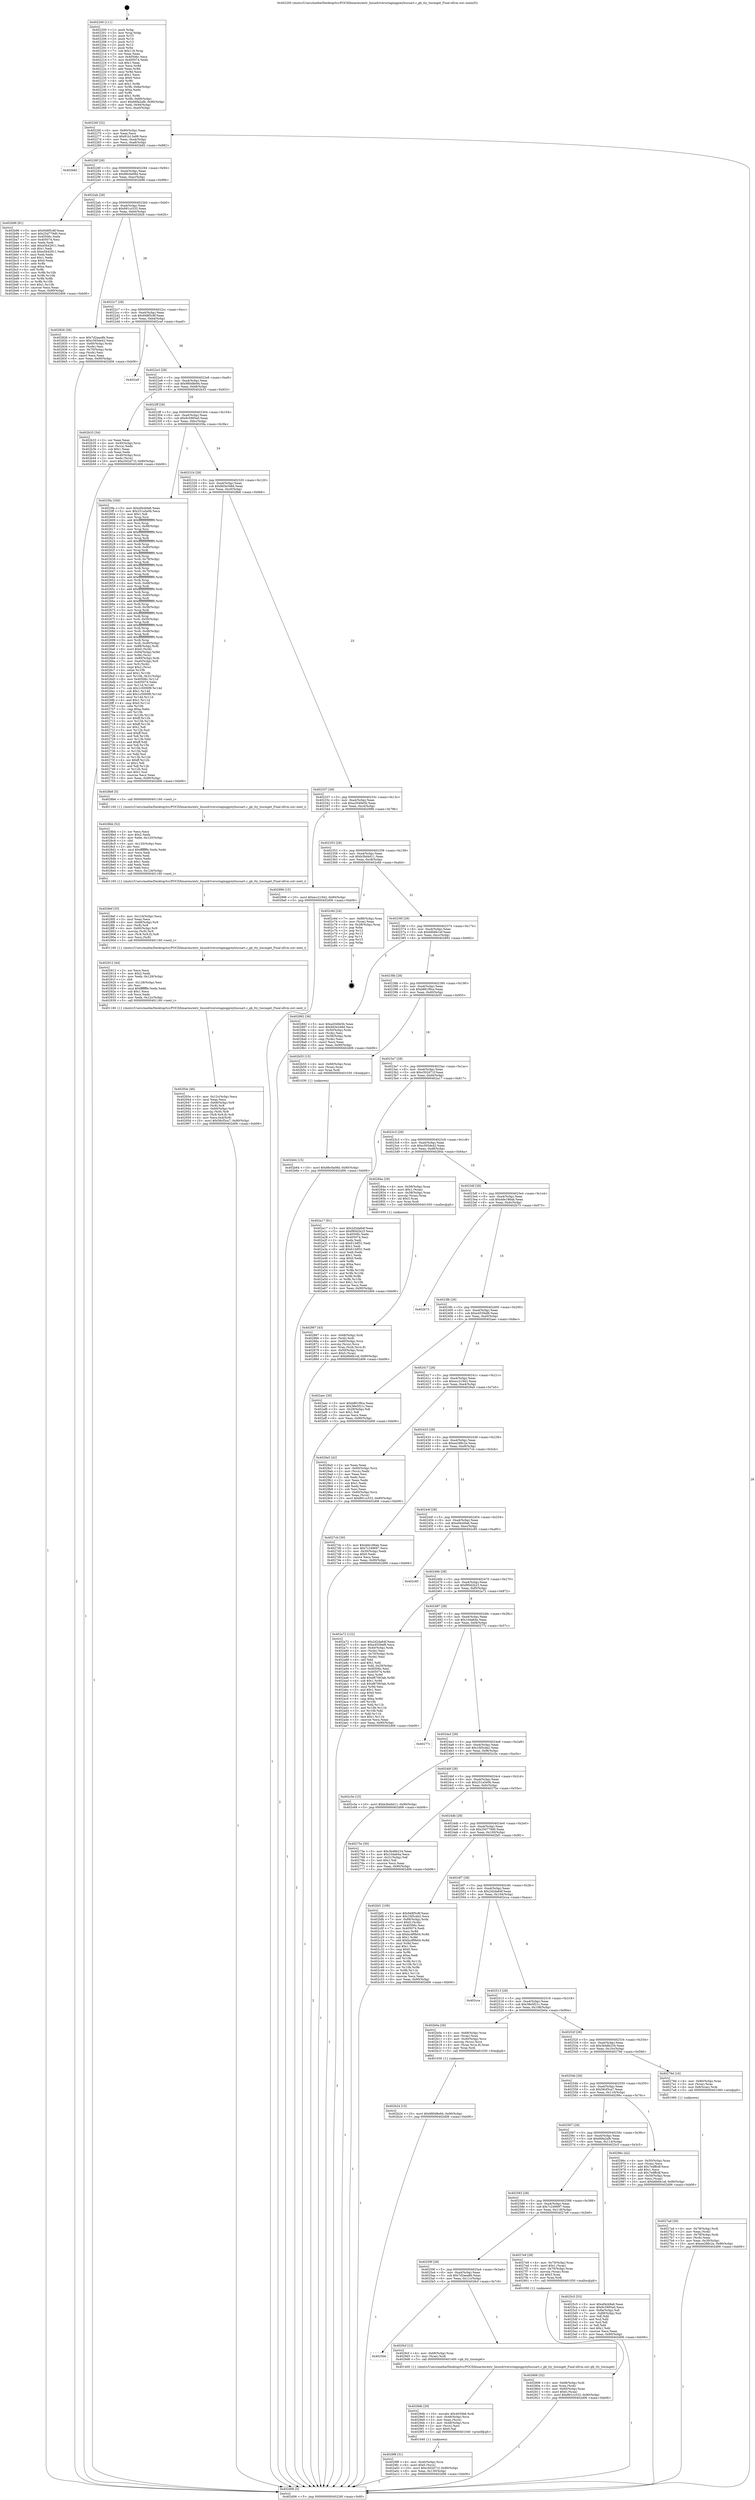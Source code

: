 digraph "0x402200" {
  label = "0x402200 (/mnt/c/Users/mathe/Desktop/tcc/POCII/binaries/extr_linuxdriversstaginggreybusuart.c_gb_tty_tiocmget_Final-ollvm.out::main(0))"
  labelloc = "t"
  node[shape=record]

  Entry [label="",width=0.3,height=0.3,shape=circle,fillcolor=black,style=filled]
  "0x40226f" [label="{
     0x40226f [32]\l
     | [instrs]\l
     &nbsp;&nbsp;0x40226f \<+6\>: mov -0x90(%rbp),%eax\l
     &nbsp;&nbsp;0x402275 \<+2\>: mov %eax,%ecx\l
     &nbsp;&nbsp;0x402277 \<+6\>: sub $0x81b13a99,%ecx\l
     &nbsp;&nbsp;0x40227d \<+6\>: mov %eax,-0xa4(%rbp)\l
     &nbsp;&nbsp;0x402283 \<+6\>: mov %ecx,-0xa8(%rbp)\l
     &nbsp;&nbsp;0x402289 \<+6\>: je 0000000000402b82 \<main+0x982\>\l
  }"]
  "0x402b82" [label="{
     0x402b82\l
  }", style=dashed]
  "0x40228f" [label="{
     0x40228f [28]\l
     | [instrs]\l
     &nbsp;&nbsp;0x40228f \<+5\>: jmp 0000000000402294 \<main+0x94\>\l
     &nbsp;&nbsp;0x402294 \<+6\>: mov -0xa4(%rbp),%eax\l
     &nbsp;&nbsp;0x40229a \<+5\>: sub $0x88c0a08d,%eax\l
     &nbsp;&nbsp;0x40229f \<+6\>: mov %eax,-0xac(%rbp)\l
     &nbsp;&nbsp;0x4022a5 \<+6\>: je 0000000000402b96 \<main+0x996\>\l
  }"]
  Exit [label="",width=0.3,height=0.3,shape=circle,fillcolor=black,style=filled,peripheries=2]
  "0x402b96" [label="{
     0x402b96 [91]\l
     | [instrs]\l
     &nbsp;&nbsp;0x402b96 \<+5\>: mov $0x948f5c8f,%eax\l
     &nbsp;&nbsp;0x402b9b \<+5\>: mov $0x25d779d0,%ecx\l
     &nbsp;&nbsp;0x402ba0 \<+7\>: mov 0x40506c,%edx\l
     &nbsp;&nbsp;0x402ba7 \<+7\>: mov 0x405074,%esi\l
     &nbsp;&nbsp;0x402bae \<+2\>: mov %edx,%edi\l
     &nbsp;&nbsp;0x402bb0 \<+6\>: add $0xe5b42911,%edi\l
     &nbsp;&nbsp;0x402bb6 \<+3\>: sub $0x1,%edi\l
     &nbsp;&nbsp;0x402bb9 \<+6\>: sub $0xe5b42911,%edi\l
     &nbsp;&nbsp;0x402bbf \<+3\>: imul %edi,%edx\l
     &nbsp;&nbsp;0x402bc2 \<+3\>: and $0x1,%edx\l
     &nbsp;&nbsp;0x402bc5 \<+3\>: cmp $0x0,%edx\l
     &nbsp;&nbsp;0x402bc8 \<+4\>: sete %r8b\l
     &nbsp;&nbsp;0x402bcc \<+3\>: cmp $0xa,%esi\l
     &nbsp;&nbsp;0x402bcf \<+4\>: setl %r9b\l
     &nbsp;&nbsp;0x402bd3 \<+3\>: mov %r8b,%r10b\l
     &nbsp;&nbsp;0x402bd6 \<+3\>: and %r9b,%r10b\l
     &nbsp;&nbsp;0x402bd9 \<+3\>: xor %r9b,%r8b\l
     &nbsp;&nbsp;0x402bdc \<+3\>: or %r8b,%r10b\l
     &nbsp;&nbsp;0x402bdf \<+4\>: test $0x1,%r10b\l
     &nbsp;&nbsp;0x402be3 \<+3\>: cmovne %ecx,%eax\l
     &nbsp;&nbsp;0x402be6 \<+6\>: mov %eax,-0x90(%rbp)\l
     &nbsp;&nbsp;0x402bec \<+5\>: jmp 0000000000402d06 \<main+0xb06\>\l
  }"]
  "0x4022ab" [label="{
     0x4022ab [28]\l
     | [instrs]\l
     &nbsp;&nbsp;0x4022ab \<+5\>: jmp 00000000004022b0 \<main+0xb0\>\l
     &nbsp;&nbsp;0x4022b0 \<+6\>: mov -0xa4(%rbp),%eax\l
     &nbsp;&nbsp;0x4022b6 \<+5\>: sub $0x891cc533,%eax\l
     &nbsp;&nbsp;0x4022bb \<+6\>: mov %eax,-0xb0(%rbp)\l
     &nbsp;&nbsp;0x4022c1 \<+6\>: je 0000000000402826 \<main+0x626\>\l
  }"]
  "0x402b64" [label="{
     0x402b64 [15]\l
     | [instrs]\l
     &nbsp;&nbsp;0x402b64 \<+10\>: movl $0x88c0a08d,-0x90(%rbp)\l
     &nbsp;&nbsp;0x402b6e \<+5\>: jmp 0000000000402d06 \<main+0xb06\>\l
  }"]
  "0x402826" [label="{
     0x402826 [36]\l
     | [instrs]\l
     &nbsp;&nbsp;0x402826 \<+5\>: mov $0x7d2aea8b,%eax\l
     &nbsp;&nbsp;0x40282b \<+5\>: mov $0xc565de42,%ecx\l
     &nbsp;&nbsp;0x402830 \<+4\>: mov -0x60(%rbp),%rdx\l
     &nbsp;&nbsp;0x402834 \<+2\>: mov (%rdx),%esi\l
     &nbsp;&nbsp;0x402836 \<+4\>: mov -0x70(%rbp),%rdx\l
     &nbsp;&nbsp;0x40283a \<+2\>: cmp (%rdx),%esi\l
     &nbsp;&nbsp;0x40283c \<+3\>: cmovl %ecx,%eax\l
     &nbsp;&nbsp;0x40283f \<+6\>: mov %eax,-0x90(%rbp)\l
     &nbsp;&nbsp;0x402845 \<+5\>: jmp 0000000000402d06 \<main+0xb06\>\l
  }"]
  "0x4022c7" [label="{
     0x4022c7 [28]\l
     | [instrs]\l
     &nbsp;&nbsp;0x4022c7 \<+5\>: jmp 00000000004022cc \<main+0xcc\>\l
     &nbsp;&nbsp;0x4022cc \<+6\>: mov -0xa4(%rbp),%eax\l
     &nbsp;&nbsp;0x4022d2 \<+5\>: sub $0x948f5c8f,%eax\l
     &nbsp;&nbsp;0x4022d7 \<+6\>: mov %eax,-0xb4(%rbp)\l
     &nbsp;&nbsp;0x4022dd \<+6\>: je 0000000000402cef \<main+0xaef\>\l
  }"]
  "0x402b24" [label="{
     0x402b24 [15]\l
     | [instrs]\l
     &nbsp;&nbsp;0x402b24 \<+10\>: movl $0x980d8e94,-0x90(%rbp)\l
     &nbsp;&nbsp;0x402b2e \<+5\>: jmp 0000000000402d06 \<main+0xb06\>\l
  }"]
  "0x402cef" [label="{
     0x402cef\l
  }", style=dashed]
  "0x4022e3" [label="{
     0x4022e3 [28]\l
     | [instrs]\l
     &nbsp;&nbsp;0x4022e3 \<+5\>: jmp 00000000004022e8 \<main+0xe8\>\l
     &nbsp;&nbsp;0x4022e8 \<+6\>: mov -0xa4(%rbp),%eax\l
     &nbsp;&nbsp;0x4022ee \<+5\>: sub $0x980d8e94,%eax\l
     &nbsp;&nbsp;0x4022f3 \<+6\>: mov %eax,-0xb8(%rbp)\l
     &nbsp;&nbsp;0x4022f9 \<+6\>: je 0000000000402b33 \<main+0x933\>\l
  }"]
  "0x4029f8" [label="{
     0x4029f8 [31]\l
     | [instrs]\l
     &nbsp;&nbsp;0x4029f8 \<+4\>: mov -0x40(%rbp),%rcx\l
     &nbsp;&nbsp;0x4029fc \<+6\>: movl $0x0,(%rcx)\l
     &nbsp;&nbsp;0x402a02 \<+10\>: movl $0xc502d71f,-0x90(%rbp)\l
     &nbsp;&nbsp;0x402a0c \<+6\>: mov %eax,-0x130(%rbp)\l
     &nbsp;&nbsp;0x402a12 \<+5\>: jmp 0000000000402d06 \<main+0xb06\>\l
  }"]
  "0x402b33" [label="{
     0x402b33 [34]\l
     | [instrs]\l
     &nbsp;&nbsp;0x402b33 \<+2\>: xor %eax,%eax\l
     &nbsp;&nbsp;0x402b35 \<+4\>: mov -0x40(%rbp),%rcx\l
     &nbsp;&nbsp;0x402b39 \<+2\>: mov (%rcx),%edx\l
     &nbsp;&nbsp;0x402b3b \<+3\>: sub $0x1,%eax\l
     &nbsp;&nbsp;0x402b3e \<+2\>: sub %eax,%edx\l
     &nbsp;&nbsp;0x402b40 \<+4\>: mov -0x40(%rbp),%rcx\l
     &nbsp;&nbsp;0x402b44 \<+2\>: mov %edx,(%rcx)\l
     &nbsp;&nbsp;0x402b46 \<+10\>: movl $0xc502d71f,-0x90(%rbp)\l
     &nbsp;&nbsp;0x402b50 \<+5\>: jmp 0000000000402d06 \<main+0xb06\>\l
  }"]
  "0x4022ff" [label="{
     0x4022ff [28]\l
     | [instrs]\l
     &nbsp;&nbsp;0x4022ff \<+5\>: jmp 0000000000402304 \<main+0x104\>\l
     &nbsp;&nbsp;0x402304 \<+6\>: mov -0xa4(%rbp),%eax\l
     &nbsp;&nbsp;0x40230a \<+5\>: sub $0x9c5995a0,%eax\l
     &nbsp;&nbsp;0x40230f \<+6\>: mov %eax,-0xbc(%rbp)\l
     &nbsp;&nbsp;0x402315 \<+6\>: je 00000000004025fa \<main+0x3fa\>\l
  }"]
  "0x4029db" [label="{
     0x4029db [29]\l
     | [instrs]\l
     &nbsp;&nbsp;0x4029db \<+10\>: movabs $0x4030b6,%rdi\l
     &nbsp;&nbsp;0x4029e5 \<+4\>: mov -0x48(%rbp),%rcx\l
     &nbsp;&nbsp;0x4029e9 \<+2\>: mov %eax,(%rcx)\l
     &nbsp;&nbsp;0x4029eb \<+4\>: mov -0x48(%rbp),%rcx\l
     &nbsp;&nbsp;0x4029ef \<+2\>: mov (%rcx),%esi\l
     &nbsp;&nbsp;0x4029f1 \<+2\>: mov $0x0,%al\l
     &nbsp;&nbsp;0x4029f3 \<+5\>: call 0000000000401040 \<printf@plt\>\l
     | [calls]\l
     &nbsp;&nbsp;0x401040 \{1\} (unknown)\l
  }"]
  "0x4025fa" [label="{
     0x4025fa [356]\l
     | [instrs]\l
     &nbsp;&nbsp;0x4025fa \<+5\>: mov $0xef4cb9a6,%eax\l
     &nbsp;&nbsp;0x4025ff \<+5\>: mov $0x251a5e0b,%ecx\l
     &nbsp;&nbsp;0x402604 \<+2\>: mov $0x1,%dl\l
     &nbsp;&nbsp;0x402606 \<+3\>: mov %rsp,%rsi\l
     &nbsp;&nbsp;0x402609 \<+4\>: add $0xfffffffffffffff0,%rsi\l
     &nbsp;&nbsp;0x40260d \<+3\>: mov %rsi,%rsp\l
     &nbsp;&nbsp;0x402610 \<+7\>: mov %rsi,-0x88(%rbp)\l
     &nbsp;&nbsp;0x402617 \<+3\>: mov %rsp,%rsi\l
     &nbsp;&nbsp;0x40261a \<+4\>: add $0xfffffffffffffff0,%rsi\l
     &nbsp;&nbsp;0x40261e \<+3\>: mov %rsi,%rsp\l
     &nbsp;&nbsp;0x402621 \<+3\>: mov %rsp,%rdi\l
     &nbsp;&nbsp;0x402624 \<+4\>: add $0xfffffffffffffff0,%rdi\l
     &nbsp;&nbsp;0x402628 \<+3\>: mov %rdi,%rsp\l
     &nbsp;&nbsp;0x40262b \<+4\>: mov %rdi,-0x80(%rbp)\l
     &nbsp;&nbsp;0x40262f \<+3\>: mov %rsp,%rdi\l
     &nbsp;&nbsp;0x402632 \<+4\>: add $0xfffffffffffffff0,%rdi\l
     &nbsp;&nbsp;0x402636 \<+3\>: mov %rdi,%rsp\l
     &nbsp;&nbsp;0x402639 \<+4\>: mov %rdi,-0x78(%rbp)\l
     &nbsp;&nbsp;0x40263d \<+3\>: mov %rsp,%rdi\l
     &nbsp;&nbsp;0x402640 \<+4\>: add $0xfffffffffffffff0,%rdi\l
     &nbsp;&nbsp;0x402644 \<+3\>: mov %rdi,%rsp\l
     &nbsp;&nbsp;0x402647 \<+4\>: mov %rdi,-0x70(%rbp)\l
     &nbsp;&nbsp;0x40264b \<+3\>: mov %rsp,%rdi\l
     &nbsp;&nbsp;0x40264e \<+4\>: add $0xfffffffffffffff0,%rdi\l
     &nbsp;&nbsp;0x402652 \<+3\>: mov %rdi,%rsp\l
     &nbsp;&nbsp;0x402655 \<+4\>: mov %rdi,-0x68(%rbp)\l
     &nbsp;&nbsp;0x402659 \<+3\>: mov %rsp,%rdi\l
     &nbsp;&nbsp;0x40265c \<+4\>: add $0xfffffffffffffff0,%rdi\l
     &nbsp;&nbsp;0x402660 \<+3\>: mov %rdi,%rsp\l
     &nbsp;&nbsp;0x402663 \<+4\>: mov %rdi,-0x60(%rbp)\l
     &nbsp;&nbsp;0x402667 \<+3\>: mov %rsp,%rdi\l
     &nbsp;&nbsp;0x40266a \<+4\>: add $0xfffffffffffffff0,%rdi\l
     &nbsp;&nbsp;0x40266e \<+3\>: mov %rdi,%rsp\l
     &nbsp;&nbsp;0x402671 \<+4\>: mov %rdi,-0x58(%rbp)\l
     &nbsp;&nbsp;0x402675 \<+3\>: mov %rsp,%rdi\l
     &nbsp;&nbsp;0x402678 \<+4\>: add $0xfffffffffffffff0,%rdi\l
     &nbsp;&nbsp;0x40267c \<+3\>: mov %rdi,%rsp\l
     &nbsp;&nbsp;0x40267f \<+4\>: mov %rdi,-0x50(%rbp)\l
     &nbsp;&nbsp;0x402683 \<+3\>: mov %rsp,%rdi\l
     &nbsp;&nbsp;0x402686 \<+4\>: add $0xfffffffffffffff0,%rdi\l
     &nbsp;&nbsp;0x40268a \<+3\>: mov %rdi,%rsp\l
     &nbsp;&nbsp;0x40268d \<+4\>: mov %rdi,-0x48(%rbp)\l
     &nbsp;&nbsp;0x402691 \<+3\>: mov %rsp,%rdi\l
     &nbsp;&nbsp;0x402694 \<+4\>: add $0xfffffffffffffff0,%rdi\l
     &nbsp;&nbsp;0x402698 \<+3\>: mov %rdi,%rsp\l
     &nbsp;&nbsp;0x40269b \<+4\>: mov %rdi,-0x40(%rbp)\l
     &nbsp;&nbsp;0x40269f \<+7\>: mov -0x88(%rbp),%rdi\l
     &nbsp;&nbsp;0x4026a6 \<+6\>: movl $0x0,(%rdi)\l
     &nbsp;&nbsp;0x4026ac \<+7\>: mov -0x94(%rbp),%r8d\l
     &nbsp;&nbsp;0x4026b3 \<+3\>: mov %r8d,(%rsi)\l
     &nbsp;&nbsp;0x4026b6 \<+4\>: mov -0x80(%rbp),%rdi\l
     &nbsp;&nbsp;0x4026ba \<+7\>: mov -0xa0(%rbp),%r9\l
     &nbsp;&nbsp;0x4026c1 \<+3\>: mov %r9,(%rdi)\l
     &nbsp;&nbsp;0x4026c4 \<+3\>: cmpl $0x2,(%rsi)\l
     &nbsp;&nbsp;0x4026c7 \<+4\>: setne %r10b\l
     &nbsp;&nbsp;0x4026cb \<+4\>: and $0x1,%r10b\l
     &nbsp;&nbsp;0x4026cf \<+4\>: mov %r10b,-0x31(%rbp)\l
     &nbsp;&nbsp;0x4026d3 \<+8\>: mov 0x40506c,%r11d\l
     &nbsp;&nbsp;0x4026db \<+7\>: mov 0x405074,%ebx\l
     &nbsp;&nbsp;0x4026e2 \<+3\>: mov %r11d,%r14d\l
     &nbsp;&nbsp;0x4026e5 \<+7\>: sub $0x1c5000f9,%r14d\l
     &nbsp;&nbsp;0x4026ec \<+4\>: sub $0x1,%r14d\l
     &nbsp;&nbsp;0x4026f0 \<+7\>: add $0x1c5000f9,%r14d\l
     &nbsp;&nbsp;0x4026f7 \<+4\>: imul %r14d,%r11d\l
     &nbsp;&nbsp;0x4026fb \<+4\>: and $0x1,%r11d\l
     &nbsp;&nbsp;0x4026ff \<+4\>: cmp $0x0,%r11d\l
     &nbsp;&nbsp;0x402703 \<+4\>: sete %r10b\l
     &nbsp;&nbsp;0x402707 \<+3\>: cmp $0xa,%ebx\l
     &nbsp;&nbsp;0x40270a \<+4\>: setl %r15b\l
     &nbsp;&nbsp;0x40270e \<+3\>: mov %r10b,%r12b\l
     &nbsp;&nbsp;0x402711 \<+4\>: xor $0xff,%r12b\l
     &nbsp;&nbsp;0x402715 \<+3\>: mov %r15b,%r13b\l
     &nbsp;&nbsp;0x402718 \<+4\>: xor $0xff,%r13b\l
     &nbsp;&nbsp;0x40271c \<+3\>: xor $0x1,%dl\l
     &nbsp;&nbsp;0x40271f \<+3\>: mov %r12b,%sil\l
     &nbsp;&nbsp;0x402722 \<+4\>: and $0xff,%sil\l
     &nbsp;&nbsp;0x402726 \<+3\>: and %dl,%r10b\l
     &nbsp;&nbsp;0x402729 \<+3\>: mov %r13b,%dil\l
     &nbsp;&nbsp;0x40272c \<+4\>: and $0xff,%dil\l
     &nbsp;&nbsp;0x402730 \<+3\>: and %dl,%r15b\l
     &nbsp;&nbsp;0x402733 \<+3\>: or %r10b,%sil\l
     &nbsp;&nbsp;0x402736 \<+3\>: or %r15b,%dil\l
     &nbsp;&nbsp;0x402739 \<+3\>: xor %dil,%sil\l
     &nbsp;&nbsp;0x40273c \<+3\>: or %r13b,%r12b\l
     &nbsp;&nbsp;0x40273f \<+4\>: xor $0xff,%r12b\l
     &nbsp;&nbsp;0x402743 \<+3\>: or $0x1,%dl\l
     &nbsp;&nbsp;0x402746 \<+3\>: and %dl,%r12b\l
     &nbsp;&nbsp;0x402749 \<+3\>: or %r12b,%sil\l
     &nbsp;&nbsp;0x40274c \<+4\>: test $0x1,%sil\l
     &nbsp;&nbsp;0x402750 \<+3\>: cmovne %ecx,%eax\l
     &nbsp;&nbsp;0x402753 \<+6\>: mov %eax,-0x90(%rbp)\l
     &nbsp;&nbsp;0x402759 \<+5\>: jmp 0000000000402d06 \<main+0xb06\>\l
  }"]
  "0x40231b" [label="{
     0x40231b [28]\l
     | [instrs]\l
     &nbsp;&nbsp;0x40231b \<+5\>: jmp 0000000000402320 \<main+0x120\>\l
     &nbsp;&nbsp;0x402320 \<+6\>: mov -0xa4(%rbp),%eax\l
     &nbsp;&nbsp;0x402326 \<+5\>: sub $0x9d3e348d,%eax\l
     &nbsp;&nbsp;0x40232b \<+6\>: mov %eax,-0xc0(%rbp)\l
     &nbsp;&nbsp;0x402331 \<+6\>: je 00000000004028b6 \<main+0x6b6\>\l
  }"]
  "0x4025bb" [label="{
     0x4025bb\l
  }", style=dashed]
  "0x4028b6" [label="{
     0x4028b6 [5]\l
     | [instrs]\l
     &nbsp;&nbsp;0x4028b6 \<+5\>: call 0000000000401160 \<next_i\>\l
     | [calls]\l
     &nbsp;&nbsp;0x401160 \{1\} (/mnt/c/Users/mathe/Desktop/tcc/POCII/binaries/extr_linuxdriversstaginggreybusuart.c_gb_tty_tiocmget_Final-ollvm.out::next_i)\l
  }"]
  "0x402337" [label="{
     0x402337 [28]\l
     | [instrs]\l
     &nbsp;&nbsp;0x402337 \<+5\>: jmp 000000000040233c \<main+0x13c\>\l
     &nbsp;&nbsp;0x40233c \<+6\>: mov -0xa4(%rbp),%eax\l
     &nbsp;&nbsp;0x402342 \<+5\>: sub $0xa2049e5b,%eax\l
     &nbsp;&nbsp;0x402347 \<+6\>: mov %eax,-0xc4(%rbp)\l
     &nbsp;&nbsp;0x40234d \<+6\>: je 0000000000402996 \<main+0x796\>\l
  }"]
  "0x4029cf" [label="{
     0x4029cf [12]\l
     | [instrs]\l
     &nbsp;&nbsp;0x4029cf \<+4\>: mov -0x68(%rbp),%rax\l
     &nbsp;&nbsp;0x4029d3 \<+3\>: mov (%rax),%rdi\l
     &nbsp;&nbsp;0x4029d6 \<+5\>: call 0000000000401400 \<gb_tty_tiocmget\>\l
     | [calls]\l
     &nbsp;&nbsp;0x401400 \{1\} (/mnt/c/Users/mathe/Desktop/tcc/POCII/binaries/extr_linuxdriversstaginggreybusuart.c_gb_tty_tiocmget_Final-ollvm.out::gb_tty_tiocmget)\l
  }"]
  "0x402996" [label="{
     0x402996 [15]\l
     | [instrs]\l
     &nbsp;&nbsp;0x402996 \<+10\>: movl $0xecc21942,-0x90(%rbp)\l
     &nbsp;&nbsp;0x4029a0 \<+5\>: jmp 0000000000402d06 \<main+0xb06\>\l
  }"]
  "0x402353" [label="{
     0x402353 [28]\l
     | [instrs]\l
     &nbsp;&nbsp;0x402353 \<+5\>: jmp 0000000000402358 \<main+0x158\>\l
     &nbsp;&nbsp;0x402358 \<+6\>: mov -0xa4(%rbp),%eax\l
     &nbsp;&nbsp;0x40235e \<+5\>: sub $0xb3bd4d11,%eax\l
     &nbsp;&nbsp;0x402363 \<+6\>: mov %eax,-0xc8(%rbp)\l
     &nbsp;&nbsp;0x402369 \<+6\>: je 0000000000402c6d \<main+0xa6d\>\l
  }"]
  "0x40293e" [label="{
     0x40293e [46]\l
     | [instrs]\l
     &nbsp;&nbsp;0x40293e \<+6\>: mov -0x12c(%rbp),%ecx\l
     &nbsp;&nbsp;0x402944 \<+3\>: imul %eax,%ecx\l
     &nbsp;&nbsp;0x402947 \<+4\>: mov -0x68(%rbp),%r8\l
     &nbsp;&nbsp;0x40294b \<+3\>: mov (%r8),%r8\l
     &nbsp;&nbsp;0x40294e \<+4\>: mov -0x60(%rbp),%r9\l
     &nbsp;&nbsp;0x402952 \<+3\>: movslq (%r9),%r9\l
     &nbsp;&nbsp;0x402955 \<+4\>: mov (%r8,%r9,8),%r8\l
     &nbsp;&nbsp;0x402959 \<+4\>: mov %ecx,0x4(%r8)\l
     &nbsp;&nbsp;0x40295d \<+10\>: movl $0x56cf3ca7,-0x90(%rbp)\l
     &nbsp;&nbsp;0x402967 \<+5\>: jmp 0000000000402d06 \<main+0xb06\>\l
  }"]
  "0x402c6d" [label="{
     0x402c6d [24]\l
     | [instrs]\l
     &nbsp;&nbsp;0x402c6d \<+7\>: mov -0x88(%rbp),%rax\l
     &nbsp;&nbsp;0x402c74 \<+2\>: mov (%rax),%eax\l
     &nbsp;&nbsp;0x402c76 \<+4\>: lea -0x28(%rbp),%rsp\l
     &nbsp;&nbsp;0x402c7a \<+1\>: pop %rbx\l
     &nbsp;&nbsp;0x402c7b \<+2\>: pop %r12\l
     &nbsp;&nbsp;0x402c7d \<+2\>: pop %r13\l
     &nbsp;&nbsp;0x402c7f \<+2\>: pop %r14\l
     &nbsp;&nbsp;0x402c81 \<+2\>: pop %r15\l
     &nbsp;&nbsp;0x402c83 \<+1\>: pop %rbp\l
     &nbsp;&nbsp;0x402c84 \<+1\>: ret\l
  }"]
  "0x40236f" [label="{
     0x40236f [28]\l
     | [instrs]\l
     &nbsp;&nbsp;0x40236f \<+5\>: jmp 0000000000402374 \<main+0x174\>\l
     &nbsp;&nbsp;0x402374 \<+6\>: mov -0xa4(%rbp),%eax\l
     &nbsp;&nbsp;0x40237a \<+5\>: sub $0xb6b6b1ef,%eax\l
     &nbsp;&nbsp;0x40237f \<+6\>: mov %eax,-0xcc(%rbp)\l
     &nbsp;&nbsp;0x402385 \<+6\>: je 0000000000402892 \<main+0x692\>\l
  }"]
  "0x402912" [label="{
     0x402912 [44]\l
     | [instrs]\l
     &nbsp;&nbsp;0x402912 \<+2\>: xor %ecx,%ecx\l
     &nbsp;&nbsp;0x402914 \<+5\>: mov $0x2,%edx\l
     &nbsp;&nbsp;0x402919 \<+6\>: mov %edx,-0x128(%rbp)\l
     &nbsp;&nbsp;0x40291f \<+1\>: cltd\l
     &nbsp;&nbsp;0x402920 \<+6\>: mov -0x128(%rbp),%esi\l
     &nbsp;&nbsp;0x402926 \<+2\>: idiv %esi\l
     &nbsp;&nbsp;0x402928 \<+6\>: imul $0xfffffffe,%edx,%edx\l
     &nbsp;&nbsp;0x40292e \<+3\>: sub $0x1,%ecx\l
     &nbsp;&nbsp;0x402931 \<+2\>: sub %ecx,%edx\l
     &nbsp;&nbsp;0x402933 \<+6\>: mov %edx,-0x12c(%rbp)\l
     &nbsp;&nbsp;0x402939 \<+5\>: call 0000000000401160 \<next_i\>\l
     | [calls]\l
     &nbsp;&nbsp;0x401160 \{1\} (/mnt/c/Users/mathe/Desktop/tcc/POCII/binaries/extr_linuxdriversstaginggreybusuart.c_gb_tty_tiocmget_Final-ollvm.out::next_i)\l
  }"]
  "0x402892" [label="{
     0x402892 [36]\l
     | [instrs]\l
     &nbsp;&nbsp;0x402892 \<+5\>: mov $0xa2049e5b,%eax\l
     &nbsp;&nbsp;0x402897 \<+5\>: mov $0x9d3e348d,%ecx\l
     &nbsp;&nbsp;0x40289c \<+4\>: mov -0x50(%rbp),%rdx\l
     &nbsp;&nbsp;0x4028a0 \<+2\>: mov (%rdx),%esi\l
     &nbsp;&nbsp;0x4028a2 \<+4\>: mov -0x58(%rbp),%rdx\l
     &nbsp;&nbsp;0x4028a6 \<+2\>: cmp (%rdx),%esi\l
     &nbsp;&nbsp;0x4028a8 \<+3\>: cmovl %ecx,%eax\l
     &nbsp;&nbsp;0x4028ab \<+6\>: mov %eax,-0x90(%rbp)\l
     &nbsp;&nbsp;0x4028b1 \<+5\>: jmp 0000000000402d06 \<main+0xb06\>\l
  }"]
  "0x40238b" [label="{
     0x40238b [28]\l
     | [instrs]\l
     &nbsp;&nbsp;0x40238b \<+5\>: jmp 0000000000402390 \<main+0x190\>\l
     &nbsp;&nbsp;0x402390 \<+6\>: mov -0xa4(%rbp),%eax\l
     &nbsp;&nbsp;0x402396 \<+5\>: sub $0xb861f9ca,%eax\l
     &nbsp;&nbsp;0x40239b \<+6\>: mov %eax,-0xd0(%rbp)\l
     &nbsp;&nbsp;0x4023a1 \<+6\>: je 0000000000402b55 \<main+0x955\>\l
  }"]
  "0x4028ef" [label="{
     0x4028ef [35]\l
     | [instrs]\l
     &nbsp;&nbsp;0x4028ef \<+6\>: mov -0x124(%rbp),%ecx\l
     &nbsp;&nbsp;0x4028f5 \<+3\>: imul %eax,%ecx\l
     &nbsp;&nbsp;0x4028f8 \<+4\>: mov -0x68(%rbp),%r8\l
     &nbsp;&nbsp;0x4028fc \<+3\>: mov (%r8),%r8\l
     &nbsp;&nbsp;0x4028ff \<+4\>: mov -0x60(%rbp),%r9\l
     &nbsp;&nbsp;0x402903 \<+3\>: movslq (%r9),%r9\l
     &nbsp;&nbsp;0x402906 \<+4\>: mov (%r8,%r9,8),%r8\l
     &nbsp;&nbsp;0x40290a \<+3\>: mov %ecx,(%r8)\l
     &nbsp;&nbsp;0x40290d \<+5\>: call 0000000000401160 \<next_i\>\l
     | [calls]\l
     &nbsp;&nbsp;0x401160 \{1\} (/mnt/c/Users/mathe/Desktop/tcc/POCII/binaries/extr_linuxdriversstaginggreybusuart.c_gb_tty_tiocmget_Final-ollvm.out::next_i)\l
  }"]
  "0x402b55" [label="{
     0x402b55 [15]\l
     | [instrs]\l
     &nbsp;&nbsp;0x402b55 \<+4\>: mov -0x68(%rbp),%rax\l
     &nbsp;&nbsp;0x402b59 \<+3\>: mov (%rax),%rax\l
     &nbsp;&nbsp;0x402b5c \<+3\>: mov %rax,%rdi\l
     &nbsp;&nbsp;0x402b5f \<+5\>: call 0000000000401030 \<free@plt\>\l
     | [calls]\l
     &nbsp;&nbsp;0x401030 \{1\} (unknown)\l
  }"]
  "0x4023a7" [label="{
     0x4023a7 [28]\l
     | [instrs]\l
     &nbsp;&nbsp;0x4023a7 \<+5\>: jmp 00000000004023ac \<main+0x1ac\>\l
     &nbsp;&nbsp;0x4023ac \<+6\>: mov -0xa4(%rbp),%eax\l
     &nbsp;&nbsp;0x4023b2 \<+5\>: sub $0xc502d71f,%eax\l
     &nbsp;&nbsp;0x4023b7 \<+6\>: mov %eax,-0xd4(%rbp)\l
     &nbsp;&nbsp;0x4023bd \<+6\>: je 0000000000402a17 \<main+0x817\>\l
  }"]
  "0x4028bb" [label="{
     0x4028bb [52]\l
     | [instrs]\l
     &nbsp;&nbsp;0x4028bb \<+2\>: xor %ecx,%ecx\l
     &nbsp;&nbsp;0x4028bd \<+5\>: mov $0x2,%edx\l
     &nbsp;&nbsp;0x4028c2 \<+6\>: mov %edx,-0x120(%rbp)\l
     &nbsp;&nbsp;0x4028c8 \<+1\>: cltd\l
     &nbsp;&nbsp;0x4028c9 \<+6\>: mov -0x120(%rbp),%esi\l
     &nbsp;&nbsp;0x4028cf \<+2\>: idiv %esi\l
     &nbsp;&nbsp;0x4028d1 \<+6\>: imul $0xfffffffe,%edx,%edx\l
     &nbsp;&nbsp;0x4028d7 \<+2\>: mov %ecx,%edi\l
     &nbsp;&nbsp;0x4028d9 \<+2\>: sub %edx,%edi\l
     &nbsp;&nbsp;0x4028db \<+2\>: mov %ecx,%edx\l
     &nbsp;&nbsp;0x4028dd \<+3\>: sub $0x1,%edx\l
     &nbsp;&nbsp;0x4028e0 \<+2\>: add %edx,%edi\l
     &nbsp;&nbsp;0x4028e2 \<+2\>: sub %edi,%ecx\l
     &nbsp;&nbsp;0x4028e4 \<+6\>: mov %ecx,-0x124(%rbp)\l
     &nbsp;&nbsp;0x4028ea \<+5\>: call 0000000000401160 \<next_i\>\l
     | [calls]\l
     &nbsp;&nbsp;0x401160 \{1\} (/mnt/c/Users/mathe/Desktop/tcc/POCII/binaries/extr_linuxdriversstaginggreybusuart.c_gb_tty_tiocmget_Final-ollvm.out::next_i)\l
  }"]
  "0x402a17" [label="{
     0x402a17 [91]\l
     | [instrs]\l
     &nbsp;&nbsp;0x402a17 \<+5\>: mov $0x2d2da64f,%eax\l
     &nbsp;&nbsp;0x402a1c \<+5\>: mov $0xf90d2b23,%ecx\l
     &nbsp;&nbsp;0x402a21 \<+7\>: mov 0x40506c,%edx\l
     &nbsp;&nbsp;0x402a28 \<+7\>: mov 0x405074,%esi\l
     &nbsp;&nbsp;0x402a2f \<+2\>: mov %edx,%edi\l
     &nbsp;&nbsp;0x402a31 \<+6\>: sub $0x613df31,%edi\l
     &nbsp;&nbsp;0x402a37 \<+3\>: sub $0x1,%edi\l
     &nbsp;&nbsp;0x402a3a \<+6\>: add $0x613df31,%edi\l
     &nbsp;&nbsp;0x402a40 \<+3\>: imul %edi,%edx\l
     &nbsp;&nbsp;0x402a43 \<+3\>: and $0x1,%edx\l
     &nbsp;&nbsp;0x402a46 \<+3\>: cmp $0x0,%edx\l
     &nbsp;&nbsp;0x402a49 \<+4\>: sete %r8b\l
     &nbsp;&nbsp;0x402a4d \<+3\>: cmp $0xa,%esi\l
     &nbsp;&nbsp;0x402a50 \<+4\>: setl %r9b\l
     &nbsp;&nbsp;0x402a54 \<+3\>: mov %r8b,%r10b\l
     &nbsp;&nbsp;0x402a57 \<+3\>: and %r9b,%r10b\l
     &nbsp;&nbsp;0x402a5a \<+3\>: xor %r9b,%r8b\l
     &nbsp;&nbsp;0x402a5d \<+3\>: or %r8b,%r10b\l
     &nbsp;&nbsp;0x402a60 \<+4\>: test $0x1,%r10b\l
     &nbsp;&nbsp;0x402a64 \<+3\>: cmovne %ecx,%eax\l
     &nbsp;&nbsp;0x402a67 \<+6\>: mov %eax,-0x90(%rbp)\l
     &nbsp;&nbsp;0x402a6d \<+5\>: jmp 0000000000402d06 \<main+0xb06\>\l
  }"]
  "0x4023c3" [label="{
     0x4023c3 [28]\l
     | [instrs]\l
     &nbsp;&nbsp;0x4023c3 \<+5\>: jmp 00000000004023c8 \<main+0x1c8\>\l
     &nbsp;&nbsp;0x4023c8 \<+6\>: mov -0xa4(%rbp),%eax\l
     &nbsp;&nbsp;0x4023ce \<+5\>: sub $0xc565de42,%eax\l
     &nbsp;&nbsp;0x4023d3 \<+6\>: mov %eax,-0xd8(%rbp)\l
     &nbsp;&nbsp;0x4023d9 \<+6\>: je 000000000040284a \<main+0x64a\>\l
  }"]
  "0x402867" [label="{
     0x402867 [43]\l
     | [instrs]\l
     &nbsp;&nbsp;0x402867 \<+4\>: mov -0x68(%rbp),%rdi\l
     &nbsp;&nbsp;0x40286b \<+3\>: mov (%rdi),%rdi\l
     &nbsp;&nbsp;0x40286e \<+4\>: mov -0x60(%rbp),%rcx\l
     &nbsp;&nbsp;0x402872 \<+3\>: movslq (%rcx),%rcx\l
     &nbsp;&nbsp;0x402875 \<+4\>: mov %rax,(%rdi,%rcx,8)\l
     &nbsp;&nbsp;0x402879 \<+4\>: mov -0x50(%rbp),%rax\l
     &nbsp;&nbsp;0x40287d \<+6\>: movl $0x0,(%rax)\l
     &nbsp;&nbsp;0x402883 \<+10\>: movl $0xb6b6b1ef,-0x90(%rbp)\l
     &nbsp;&nbsp;0x40288d \<+5\>: jmp 0000000000402d06 \<main+0xb06\>\l
  }"]
  "0x40284a" [label="{
     0x40284a [29]\l
     | [instrs]\l
     &nbsp;&nbsp;0x40284a \<+4\>: mov -0x58(%rbp),%rax\l
     &nbsp;&nbsp;0x40284e \<+6\>: movl $0x1,(%rax)\l
     &nbsp;&nbsp;0x402854 \<+4\>: mov -0x58(%rbp),%rax\l
     &nbsp;&nbsp;0x402858 \<+3\>: movslq (%rax),%rax\l
     &nbsp;&nbsp;0x40285b \<+4\>: shl $0x3,%rax\l
     &nbsp;&nbsp;0x40285f \<+3\>: mov %rax,%rdi\l
     &nbsp;&nbsp;0x402862 \<+5\>: call 0000000000401050 \<malloc@plt\>\l
     | [calls]\l
     &nbsp;&nbsp;0x401050 \{1\} (unknown)\l
  }"]
  "0x4023df" [label="{
     0x4023df [28]\l
     | [instrs]\l
     &nbsp;&nbsp;0x4023df \<+5\>: jmp 00000000004023e4 \<main+0x1e4\>\l
     &nbsp;&nbsp;0x4023e4 \<+6\>: mov -0xa4(%rbp),%eax\l
     &nbsp;&nbsp;0x4023ea \<+5\>: sub $0xdde186ab,%eax\l
     &nbsp;&nbsp;0x4023ef \<+6\>: mov %eax,-0xdc(%rbp)\l
     &nbsp;&nbsp;0x4023f5 \<+6\>: je 0000000000402b73 \<main+0x973\>\l
  }"]
  "0x402806" [label="{
     0x402806 [32]\l
     | [instrs]\l
     &nbsp;&nbsp;0x402806 \<+4\>: mov -0x68(%rbp),%rdi\l
     &nbsp;&nbsp;0x40280a \<+3\>: mov %rax,(%rdi)\l
     &nbsp;&nbsp;0x40280d \<+4\>: mov -0x60(%rbp),%rax\l
     &nbsp;&nbsp;0x402811 \<+6\>: movl $0x0,(%rax)\l
     &nbsp;&nbsp;0x402817 \<+10\>: movl $0x891cc533,-0x90(%rbp)\l
     &nbsp;&nbsp;0x402821 \<+5\>: jmp 0000000000402d06 \<main+0xb06\>\l
  }"]
  "0x402b73" [label="{
     0x402b73\l
  }", style=dashed]
  "0x4023fb" [label="{
     0x4023fb [28]\l
     | [instrs]\l
     &nbsp;&nbsp;0x4023fb \<+5\>: jmp 0000000000402400 \<main+0x200\>\l
     &nbsp;&nbsp;0x402400 \<+6\>: mov -0xa4(%rbp),%eax\l
     &nbsp;&nbsp;0x402406 \<+5\>: sub $0xe4559af8,%eax\l
     &nbsp;&nbsp;0x40240b \<+6\>: mov %eax,-0xe0(%rbp)\l
     &nbsp;&nbsp;0x402411 \<+6\>: je 0000000000402aec \<main+0x8ec\>\l
  }"]
  "0x40259f" [label="{
     0x40259f [28]\l
     | [instrs]\l
     &nbsp;&nbsp;0x40259f \<+5\>: jmp 00000000004025a4 \<main+0x3a4\>\l
     &nbsp;&nbsp;0x4025a4 \<+6\>: mov -0xa4(%rbp),%eax\l
     &nbsp;&nbsp;0x4025aa \<+5\>: sub $0x7d2aea8b,%eax\l
     &nbsp;&nbsp;0x4025af \<+6\>: mov %eax,-0x11c(%rbp)\l
     &nbsp;&nbsp;0x4025b5 \<+6\>: je 00000000004029cf \<main+0x7cf\>\l
  }"]
  "0x402aec" [label="{
     0x402aec [30]\l
     | [instrs]\l
     &nbsp;&nbsp;0x402aec \<+5\>: mov $0xb861f9ca,%eax\l
     &nbsp;&nbsp;0x402af1 \<+5\>: mov $0x38e5f21c,%ecx\l
     &nbsp;&nbsp;0x402af6 \<+3\>: mov -0x29(%rbp),%dl\l
     &nbsp;&nbsp;0x402af9 \<+3\>: test $0x1,%dl\l
     &nbsp;&nbsp;0x402afc \<+3\>: cmovne %ecx,%eax\l
     &nbsp;&nbsp;0x402aff \<+6\>: mov %eax,-0x90(%rbp)\l
     &nbsp;&nbsp;0x402b05 \<+5\>: jmp 0000000000402d06 \<main+0xb06\>\l
  }"]
  "0x402417" [label="{
     0x402417 [28]\l
     | [instrs]\l
     &nbsp;&nbsp;0x402417 \<+5\>: jmp 000000000040241c \<main+0x21c\>\l
     &nbsp;&nbsp;0x40241c \<+6\>: mov -0xa4(%rbp),%eax\l
     &nbsp;&nbsp;0x402422 \<+5\>: sub $0xecc21942,%eax\l
     &nbsp;&nbsp;0x402427 \<+6\>: mov %eax,-0xe4(%rbp)\l
     &nbsp;&nbsp;0x40242d \<+6\>: je 00000000004029a5 \<main+0x7a5\>\l
  }"]
  "0x4027e9" [label="{
     0x4027e9 [29]\l
     | [instrs]\l
     &nbsp;&nbsp;0x4027e9 \<+4\>: mov -0x70(%rbp),%rax\l
     &nbsp;&nbsp;0x4027ed \<+6\>: movl $0x1,(%rax)\l
     &nbsp;&nbsp;0x4027f3 \<+4\>: mov -0x70(%rbp),%rax\l
     &nbsp;&nbsp;0x4027f7 \<+3\>: movslq (%rax),%rax\l
     &nbsp;&nbsp;0x4027fa \<+4\>: shl $0x3,%rax\l
     &nbsp;&nbsp;0x4027fe \<+3\>: mov %rax,%rdi\l
     &nbsp;&nbsp;0x402801 \<+5\>: call 0000000000401050 \<malloc@plt\>\l
     | [calls]\l
     &nbsp;&nbsp;0x401050 \{1\} (unknown)\l
  }"]
  "0x4029a5" [label="{
     0x4029a5 [42]\l
     | [instrs]\l
     &nbsp;&nbsp;0x4029a5 \<+2\>: xor %eax,%eax\l
     &nbsp;&nbsp;0x4029a7 \<+4\>: mov -0x60(%rbp),%rcx\l
     &nbsp;&nbsp;0x4029ab \<+2\>: mov (%rcx),%edx\l
     &nbsp;&nbsp;0x4029ad \<+2\>: mov %eax,%esi\l
     &nbsp;&nbsp;0x4029af \<+2\>: sub %edx,%esi\l
     &nbsp;&nbsp;0x4029b1 \<+2\>: mov %eax,%edx\l
     &nbsp;&nbsp;0x4029b3 \<+3\>: sub $0x1,%edx\l
     &nbsp;&nbsp;0x4029b6 \<+2\>: add %edx,%esi\l
     &nbsp;&nbsp;0x4029b8 \<+2\>: sub %esi,%eax\l
     &nbsp;&nbsp;0x4029ba \<+4\>: mov -0x60(%rbp),%rcx\l
     &nbsp;&nbsp;0x4029be \<+2\>: mov %eax,(%rcx)\l
     &nbsp;&nbsp;0x4029c0 \<+10\>: movl $0x891cc533,-0x90(%rbp)\l
     &nbsp;&nbsp;0x4029ca \<+5\>: jmp 0000000000402d06 \<main+0xb06\>\l
  }"]
  "0x402433" [label="{
     0x402433 [28]\l
     | [instrs]\l
     &nbsp;&nbsp;0x402433 \<+5\>: jmp 0000000000402438 \<main+0x238\>\l
     &nbsp;&nbsp;0x402438 \<+6\>: mov -0xa4(%rbp),%eax\l
     &nbsp;&nbsp;0x40243e \<+5\>: sub $0xee288c2e,%eax\l
     &nbsp;&nbsp;0x402443 \<+6\>: mov %eax,-0xe8(%rbp)\l
     &nbsp;&nbsp;0x402449 \<+6\>: je 00000000004027cb \<main+0x5cb\>\l
  }"]
  "0x4027ad" [label="{
     0x4027ad [30]\l
     | [instrs]\l
     &nbsp;&nbsp;0x4027ad \<+4\>: mov -0x78(%rbp),%rdi\l
     &nbsp;&nbsp;0x4027b1 \<+2\>: mov %eax,(%rdi)\l
     &nbsp;&nbsp;0x4027b3 \<+4\>: mov -0x78(%rbp),%rdi\l
     &nbsp;&nbsp;0x4027b7 \<+2\>: mov (%rdi),%eax\l
     &nbsp;&nbsp;0x4027b9 \<+3\>: mov %eax,-0x30(%rbp)\l
     &nbsp;&nbsp;0x4027bc \<+10\>: movl $0xee288c2e,-0x90(%rbp)\l
     &nbsp;&nbsp;0x4027c6 \<+5\>: jmp 0000000000402d06 \<main+0xb06\>\l
  }"]
  "0x4027cb" [label="{
     0x4027cb [30]\l
     | [instrs]\l
     &nbsp;&nbsp;0x4027cb \<+5\>: mov $0xdde186ab,%eax\l
     &nbsp;&nbsp;0x4027d0 \<+5\>: mov $0x7c249697,%ecx\l
     &nbsp;&nbsp;0x4027d5 \<+3\>: mov -0x30(%rbp),%edx\l
     &nbsp;&nbsp;0x4027d8 \<+3\>: cmp $0x0,%edx\l
     &nbsp;&nbsp;0x4027db \<+3\>: cmove %ecx,%eax\l
     &nbsp;&nbsp;0x4027de \<+6\>: mov %eax,-0x90(%rbp)\l
     &nbsp;&nbsp;0x4027e4 \<+5\>: jmp 0000000000402d06 \<main+0xb06\>\l
  }"]
  "0x40244f" [label="{
     0x40244f [28]\l
     | [instrs]\l
     &nbsp;&nbsp;0x40244f \<+5\>: jmp 0000000000402454 \<main+0x254\>\l
     &nbsp;&nbsp;0x402454 \<+6\>: mov -0xa4(%rbp),%eax\l
     &nbsp;&nbsp;0x40245a \<+5\>: sub $0xef4cb9a6,%eax\l
     &nbsp;&nbsp;0x40245f \<+6\>: mov %eax,-0xec(%rbp)\l
     &nbsp;&nbsp;0x402465 \<+6\>: je 0000000000402c85 \<main+0xa85\>\l
  }"]
  "0x402200" [label="{
     0x402200 [111]\l
     | [instrs]\l
     &nbsp;&nbsp;0x402200 \<+1\>: push %rbp\l
     &nbsp;&nbsp;0x402201 \<+3\>: mov %rsp,%rbp\l
     &nbsp;&nbsp;0x402204 \<+2\>: push %r15\l
     &nbsp;&nbsp;0x402206 \<+2\>: push %r14\l
     &nbsp;&nbsp;0x402208 \<+2\>: push %r13\l
     &nbsp;&nbsp;0x40220a \<+2\>: push %r12\l
     &nbsp;&nbsp;0x40220c \<+1\>: push %rbx\l
     &nbsp;&nbsp;0x40220d \<+7\>: sub $0x118,%rsp\l
     &nbsp;&nbsp;0x402214 \<+2\>: xor %eax,%eax\l
     &nbsp;&nbsp;0x402216 \<+7\>: mov 0x40506c,%ecx\l
     &nbsp;&nbsp;0x40221d \<+7\>: mov 0x405074,%edx\l
     &nbsp;&nbsp;0x402224 \<+3\>: sub $0x1,%eax\l
     &nbsp;&nbsp;0x402227 \<+3\>: mov %ecx,%r8d\l
     &nbsp;&nbsp;0x40222a \<+3\>: add %eax,%r8d\l
     &nbsp;&nbsp;0x40222d \<+4\>: imul %r8d,%ecx\l
     &nbsp;&nbsp;0x402231 \<+3\>: and $0x1,%ecx\l
     &nbsp;&nbsp;0x402234 \<+3\>: cmp $0x0,%ecx\l
     &nbsp;&nbsp;0x402237 \<+4\>: sete %r9b\l
     &nbsp;&nbsp;0x40223b \<+4\>: and $0x1,%r9b\l
     &nbsp;&nbsp;0x40223f \<+7\>: mov %r9b,-0x8a(%rbp)\l
     &nbsp;&nbsp;0x402246 \<+3\>: cmp $0xa,%edx\l
     &nbsp;&nbsp;0x402249 \<+4\>: setl %r9b\l
     &nbsp;&nbsp;0x40224d \<+4\>: and $0x1,%r9b\l
     &nbsp;&nbsp;0x402251 \<+7\>: mov %r9b,-0x89(%rbp)\l
     &nbsp;&nbsp;0x402258 \<+10\>: movl $0x66fa2afb,-0x90(%rbp)\l
     &nbsp;&nbsp;0x402262 \<+6\>: mov %edi,-0x94(%rbp)\l
     &nbsp;&nbsp;0x402268 \<+7\>: mov %rsi,-0xa0(%rbp)\l
  }"]
  "0x402c85" [label="{
     0x402c85\l
  }", style=dashed]
  "0x40246b" [label="{
     0x40246b [28]\l
     | [instrs]\l
     &nbsp;&nbsp;0x40246b \<+5\>: jmp 0000000000402470 \<main+0x270\>\l
     &nbsp;&nbsp;0x402470 \<+6\>: mov -0xa4(%rbp),%eax\l
     &nbsp;&nbsp;0x402476 \<+5\>: sub $0xf90d2b23,%eax\l
     &nbsp;&nbsp;0x40247b \<+6\>: mov %eax,-0xf0(%rbp)\l
     &nbsp;&nbsp;0x402481 \<+6\>: je 0000000000402a72 \<main+0x872\>\l
  }"]
  "0x402d06" [label="{
     0x402d06 [5]\l
     | [instrs]\l
     &nbsp;&nbsp;0x402d06 \<+5\>: jmp 000000000040226f \<main+0x6f\>\l
  }"]
  "0x402a72" [label="{
     0x402a72 [122]\l
     | [instrs]\l
     &nbsp;&nbsp;0x402a72 \<+5\>: mov $0x2d2da64f,%eax\l
     &nbsp;&nbsp;0x402a77 \<+5\>: mov $0xe4559af8,%ecx\l
     &nbsp;&nbsp;0x402a7c \<+4\>: mov -0x40(%rbp),%rdx\l
     &nbsp;&nbsp;0x402a80 \<+2\>: mov (%rdx),%esi\l
     &nbsp;&nbsp;0x402a82 \<+4\>: mov -0x70(%rbp),%rdx\l
     &nbsp;&nbsp;0x402a86 \<+2\>: cmp (%rdx),%esi\l
     &nbsp;&nbsp;0x402a88 \<+4\>: setl %dil\l
     &nbsp;&nbsp;0x402a8c \<+4\>: and $0x1,%dil\l
     &nbsp;&nbsp;0x402a90 \<+4\>: mov %dil,-0x29(%rbp)\l
     &nbsp;&nbsp;0x402a94 \<+7\>: mov 0x40506c,%esi\l
     &nbsp;&nbsp;0x402a9b \<+8\>: mov 0x405074,%r8d\l
     &nbsp;&nbsp;0x402aa3 \<+3\>: mov %esi,%r9d\l
     &nbsp;&nbsp;0x402aa6 \<+7\>: add $0xd87063ab,%r9d\l
     &nbsp;&nbsp;0x402aad \<+4\>: sub $0x1,%r9d\l
     &nbsp;&nbsp;0x402ab1 \<+7\>: sub $0xd87063ab,%r9d\l
     &nbsp;&nbsp;0x402ab8 \<+4\>: imul %r9d,%esi\l
     &nbsp;&nbsp;0x402abc \<+3\>: and $0x1,%esi\l
     &nbsp;&nbsp;0x402abf \<+3\>: cmp $0x0,%esi\l
     &nbsp;&nbsp;0x402ac2 \<+4\>: sete %dil\l
     &nbsp;&nbsp;0x402ac6 \<+4\>: cmp $0xa,%r8d\l
     &nbsp;&nbsp;0x402aca \<+4\>: setl %r10b\l
     &nbsp;&nbsp;0x402ace \<+3\>: mov %dil,%r11b\l
     &nbsp;&nbsp;0x402ad1 \<+3\>: and %r10b,%r11b\l
     &nbsp;&nbsp;0x402ad4 \<+3\>: xor %r10b,%dil\l
     &nbsp;&nbsp;0x402ad7 \<+3\>: or %dil,%r11b\l
     &nbsp;&nbsp;0x402ada \<+4\>: test $0x1,%r11b\l
     &nbsp;&nbsp;0x402ade \<+3\>: cmovne %ecx,%eax\l
     &nbsp;&nbsp;0x402ae1 \<+6\>: mov %eax,-0x90(%rbp)\l
     &nbsp;&nbsp;0x402ae7 \<+5\>: jmp 0000000000402d06 \<main+0xb06\>\l
  }"]
  "0x402487" [label="{
     0x402487 [28]\l
     | [instrs]\l
     &nbsp;&nbsp;0x402487 \<+5\>: jmp 000000000040248c \<main+0x28c\>\l
     &nbsp;&nbsp;0x40248c \<+6\>: mov -0xa4(%rbp),%eax\l
     &nbsp;&nbsp;0x402492 \<+5\>: sub $0x10da64a,%eax\l
     &nbsp;&nbsp;0x402497 \<+6\>: mov %eax,-0xf4(%rbp)\l
     &nbsp;&nbsp;0x40249d \<+6\>: je 000000000040277c \<main+0x57c\>\l
  }"]
  "0x402583" [label="{
     0x402583 [28]\l
     | [instrs]\l
     &nbsp;&nbsp;0x402583 \<+5\>: jmp 0000000000402588 \<main+0x388\>\l
     &nbsp;&nbsp;0x402588 \<+6\>: mov -0xa4(%rbp),%eax\l
     &nbsp;&nbsp;0x40258e \<+5\>: sub $0x7c249697,%eax\l
     &nbsp;&nbsp;0x402593 \<+6\>: mov %eax,-0x118(%rbp)\l
     &nbsp;&nbsp;0x402599 \<+6\>: je 00000000004027e9 \<main+0x5e9\>\l
  }"]
  "0x40277c" [label="{
     0x40277c\l
  }", style=dashed]
  "0x4024a3" [label="{
     0x4024a3 [28]\l
     | [instrs]\l
     &nbsp;&nbsp;0x4024a3 \<+5\>: jmp 00000000004024a8 \<main+0x2a8\>\l
     &nbsp;&nbsp;0x4024a8 \<+6\>: mov -0xa4(%rbp),%eax\l
     &nbsp;&nbsp;0x4024ae \<+5\>: sub $0x1fd5cde2,%eax\l
     &nbsp;&nbsp;0x4024b3 \<+6\>: mov %eax,-0xf8(%rbp)\l
     &nbsp;&nbsp;0x4024b9 \<+6\>: je 0000000000402c5e \<main+0xa5e\>\l
  }"]
  "0x4025c5" [label="{
     0x4025c5 [53]\l
     | [instrs]\l
     &nbsp;&nbsp;0x4025c5 \<+5\>: mov $0xef4cb9a6,%eax\l
     &nbsp;&nbsp;0x4025ca \<+5\>: mov $0x9c5995a0,%ecx\l
     &nbsp;&nbsp;0x4025cf \<+6\>: mov -0x8a(%rbp),%dl\l
     &nbsp;&nbsp;0x4025d5 \<+7\>: mov -0x89(%rbp),%sil\l
     &nbsp;&nbsp;0x4025dc \<+3\>: mov %dl,%dil\l
     &nbsp;&nbsp;0x4025df \<+3\>: and %sil,%dil\l
     &nbsp;&nbsp;0x4025e2 \<+3\>: xor %sil,%dl\l
     &nbsp;&nbsp;0x4025e5 \<+3\>: or %dl,%dil\l
     &nbsp;&nbsp;0x4025e8 \<+4\>: test $0x1,%dil\l
     &nbsp;&nbsp;0x4025ec \<+3\>: cmovne %ecx,%eax\l
     &nbsp;&nbsp;0x4025ef \<+6\>: mov %eax,-0x90(%rbp)\l
     &nbsp;&nbsp;0x4025f5 \<+5\>: jmp 0000000000402d06 \<main+0xb06\>\l
  }"]
  "0x402c5e" [label="{
     0x402c5e [15]\l
     | [instrs]\l
     &nbsp;&nbsp;0x402c5e \<+10\>: movl $0xb3bd4d11,-0x90(%rbp)\l
     &nbsp;&nbsp;0x402c68 \<+5\>: jmp 0000000000402d06 \<main+0xb06\>\l
  }"]
  "0x4024bf" [label="{
     0x4024bf [28]\l
     | [instrs]\l
     &nbsp;&nbsp;0x4024bf \<+5\>: jmp 00000000004024c4 \<main+0x2c4\>\l
     &nbsp;&nbsp;0x4024c4 \<+6\>: mov -0xa4(%rbp),%eax\l
     &nbsp;&nbsp;0x4024ca \<+5\>: sub $0x251a5e0b,%eax\l
     &nbsp;&nbsp;0x4024cf \<+6\>: mov %eax,-0xfc(%rbp)\l
     &nbsp;&nbsp;0x4024d5 \<+6\>: je 000000000040275e \<main+0x55e\>\l
  }"]
  "0x402567" [label="{
     0x402567 [28]\l
     | [instrs]\l
     &nbsp;&nbsp;0x402567 \<+5\>: jmp 000000000040256c \<main+0x36c\>\l
     &nbsp;&nbsp;0x40256c \<+6\>: mov -0xa4(%rbp),%eax\l
     &nbsp;&nbsp;0x402572 \<+5\>: sub $0x66fa2afb,%eax\l
     &nbsp;&nbsp;0x402577 \<+6\>: mov %eax,-0x114(%rbp)\l
     &nbsp;&nbsp;0x40257d \<+6\>: je 00000000004025c5 \<main+0x3c5\>\l
  }"]
  "0x40275e" [label="{
     0x40275e [30]\l
     | [instrs]\l
     &nbsp;&nbsp;0x40275e \<+5\>: mov $0x3b48b234,%eax\l
     &nbsp;&nbsp;0x402763 \<+5\>: mov $0x10da64a,%ecx\l
     &nbsp;&nbsp;0x402768 \<+3\>: mov -0x31(%rbp),%dl\l
     &nbsp;&nbsp;0x40276b \<+3\>: test $0x1,%dl\l
     &nbsp;&nbsp;0x40276e \<+3\>: cmovne %ecx,%eax\l
     &nbsp;&nbsp;0x402771 \<+6\>: mov %eax,-0x90(%rbp)\l
     &nbsp;&nbsp;0x402777 \<+5\>: jmp 0000000000402d06 \<main+0xb06\>\l
  }"]
  "0x4024db" [label="{
     0x4024db [28]\l
     | [instrs]\l
     &nbsp;&nbsp;0x4024db \<+5\>: jmp 00000000004024e0 \<main+0x2e0\>\l
     &nbsp;&nbsp;0x4024e0 \<+6\>: mov -0xa4(%rbp),%eax\l
     &nbsp;&nbsp;0x4024e6 \<+5\>: sub $0x25d779d0,%eax\l
     &nbsp;&nbsp;0x4024eb \<+6\>: mov %eax,-0x100(%rbp)\l
     &nbsp;&nbsp;0x4024f1 \<+6\>: je 0000000000402bf1 \<main+0x9f1\>\l
  }"]
  "0x40296c" [label="{
     0x40296c [42]\l
     | [instrs]\l
     &nbsp;&nbsp;0x40296c \<+4\>: mov -0x50(%rbp),%rax\l
     &nbsp;&nbsp;0x402970 \<+2\>: mov (%rax),%ecx\l
     &nbsp;&nbsp;0x402972 \<+6\>: add $0x7edffcdf,%ecx\l
     &nbsp;&nbsp;0x402978 \<+3\>: add $0x1,%ecx\l
     &nbsp;&nbsp;0x40297b \<+6\>: sub $0x7edffcdf,%ecx\l
     &nbsp;&nbsp;0x402981 \<+4\>: mov -0x50(%rbp),%rax\l
     &nbsp;&nbsp;0x402985 \<+2\>: mov %ecx,(%rax)\l
     &nbsp;&nbsp;0x402987 \<+10\>: movl $0xb6b6b1ef,-0x90(%rbp)\l
     &nbsp;&nbsp;0x402991 \<+5\>: jmp 0000000000402d06 \<main+0xb06\>\l
  }"]
  "0x402bf1" [label="{
     0x402bf1 [109]\l
     | [instrs]\l
     &nbsp;&nbsp;0x402bf1 \<+5\>: mov $0x948f5c8f,%eax\l
     &nbsp;&nbsp;0x402bf6 \<+5\>: mov $0x1fd5cde2,%ecx\l
     &nbsp;&nbsp;0x402bfb \<+7\>: mov -0x88(%rbp),%rdx\l
     &nbsp;&nbsp;0x402c02 \<+6\>: movl $0x0,(%rdx)\l
     &nbsp;&nbsp;0x402c08 \<+7\>: mov 0x40506c,%esi\l
     &nbsp;&nbsp;0x402c0f \<+7\>: mov 0x405074,%edi\l
     &nbsp;&nbsp;0x402c16 \<+3\>: mov %esi,%r8d\l
     &nbsp;&nbsp;0x402c19 \<+7\>: sub $0xbcdf9b04,%r8d\l
     &nbsp;&nbsp;0x402c20 \<+4\>: sub $0x1,%r8d\l
     &nbsp;&nbsp;0x402c24 \<+7\>: add $0xbcdf9b04,%r8d\l
     &nbsp;&nbsp;0x402c2b \<+4\>: imul %r8d,%esi\l
     &nbsp;&nbsp;0x402c2f \<+3\>: and $0x1,%esi\l
     &nbsp;&nbsp;0x402c32 \<+3\>: cmp $0x0,%esi\l
     &nbsp;&nbsp;0x402c35 \<+4\>: sete %r9b\l
     &nbsp;&nbsp;0x402c39 \<+3\>: cmp $0xa,%edi\l
     &nbsp;&nbsp;0x402c3c \<+4\>: setl %r10b\l
     &nbsp;&nbsp;0x402c40 \<+3\>: mov %r9b,%r11b\l
     &nbsp;&nbsp;0x402c43 \<+3\>: and %r10b,%r11b\l
     &nbsp;&nbsp;0x402c46 \<+3\>: xor %r10b,%r9b\l
     &nbsp;&nbsp;0x402c49 \<+3\>: or %r9b,%r11b\l
     &nbsp;&nbsp;0x402c4c \<+4\>: test $0x1,%r11b\l
     &nbsp;&nbsp;0x402c50 \<+3\>: cmovne %ecx,%eax\l
     &nbsp;&nbsp;0x402c53 \<+6\>: mov %eax,-0x90(%rbp)\l
     &nbsp;&nbsp;0x402c59 \<+5\>: jmp 0000000000402d06 \<main+0xb06\>\l
  }"]
  "0x4024f7" [label="{
     0x4024f7 [28]\l
     | [instrs]\l
     &nbsp;&nbsp;0x4024f7 \<+5\>: jmp 00000000004024fc \<main+0x2fc\>\l
     &nbsp;&nbsp;0x4024fc \<+6\>: mov -0xa4(%rbp),%eax\l
     &nbsp;&nbsp;0x402502 \<+5\>: sub $0x2d2da64f,%eax\l
     &nbsp;&nbsp;0x402507 \<+6\>: mov %eax,-0x104(%rbp)\l
     &nbsp;&nbsp;0x40250d \<+6\>: je 0000000000402cca \<main+0xaca\>\l
  }"]
  "0x40254b" [label="{
     0x40254b [28]\l
     | [instrs]\l
     &nbsp;&nbsp;0x40254b \<+5\>: jmp 0000000000402550 \<main+0x350\>\l
     &nbsp;&nbsp;0x402550 \<+6\>: mov -0xa4(%rbp),%eax\l
     &nbsp;&nbsp;0x402556 \<+5\>: sub $0x56cf3ca7,%eax\l
     &nbsp;&nbsp;0x40255b \<+6\>: mov %eax,-0x110(%rbp)\l
     &nbsp;&nbsp;0x402561 \<+6\>: je 000000000040296c \<main+0x76c\>\l
  }"]
  "0x402cca" [label="{
     0x402cca\l
  }", style=dashed]
  "0x402513" [label="{
     0x402513 [28]\l
     | [instrs]\l
     &nbsp;&nbsp;0x402513 \<+5\>: jmp 0000000000402518 \<main+0x318\>\l
     &nbsp;&nbsp;0x402518 \<+6\>: mov -0xa4(%rbp),%eax\l
     &nbsp;&nbsp;0x40251e \<+5\>: sub $0x38e5f21c,%eax\l
     &nbsp;&nbsp;0x402523 \<+6\>: mov %eax,-0x108(%rbp)\l
     &nbsp;&nbsp;0x402529 \<+6\>: je 0000000000402b0a \<main+0x90a\>\l
  }"]
  "0x40279d" [label="{
     0x40279d [16]\l
     | [instrs]\l
     &nbsp;&nbsp;0x40279d \<+4\>: mov -0x80(%rbp),%rax\l
     &nbsp;&nbsp;0x4027a1 \<+3\>: mov (%rax),%rax\l
     &nbsp;&nbsp;0x4027a4 \<+4\>: mov 0x8(%rax),%rdi\l
     &nbsp;&nbsp;0x4027a8 \<+5\>: call 0000000000401060 \<atoi@plt\>\l
     | [calls]\l
     &nbsp;&nbsp;0x401060 \{1\} (unknown)\l
  }"]
  "0x402b0a" [label="{
     0x402b0a [26]\l
     | [instrs]\l
     &nbsp;&nbsp;0x402b0a \<+4\>: mov -0x68(%rbp),%rax\l
     &nbsp;&nbsp;0x402b0e \<+3\>: mov (%rax),%rax\l
     &nbsp;&nbsp;0x402b11 \<+4\>: mov -0x40(%rbp),%rcx\l
     &nbsp;&nbsp;0x402b15 \<+3\>: movslq (%rcx),%rcx\l
     &nbsp;&nbsp;0x402b18 \<+4\>: mov (%rax,%rcx,8),%rax\l
     &nbsp;&nbsp;0x402b1c \<+3\>: mov %rax,%rdi\l
     &nbsp;&nbsp;0x402b1f \<+5\>: call 0000000000401030 \<free@plt\>\l
     | [calls]\l
     &nbsp;&nbsp;0x401030 \{1\} (unknown)\l
  }"]
  "0x40252f" [label="{
     0x40252f [28]\l
     | [instrs]\l
     &nbsp;&nbsp;0x40252f \<+5\>: jmp 0000000000402534 \<main+0x334\>\l
     &nbsp;&nbsp;0x402534 \<+6\>: mov -0xa4(%rbp),%eax\l
     &nbsp;&nbsp;0x40253a \<+5\>: sub $0x3b48b234,%eax\l
     &nbsp;&nbsp;0x40253f \<+6\>: mov %eax,-0x10c(%rbp)\l
     &nbsp;&nbsp;0x402545 \<+6\>: je 000000000040279d \<main+0x59d\>\l
  }"]
  Entry -> "0x402200" [label=" 1"]
  "0x40226f" -> "0x402b82" [label=" 0"]
  "0x40226f" -> "0x40228f" [label=" 29"]
  "0x402c6d" -> Exit [label=" 1"]
  "0x40228f" -> "0x402b96" [label=" 1"]
  "0x40228f" -> "0x4022ab" [label=" 28"]
  "0x402c5e" -> "0x402d06" [label=" 1"]
  "0x4022ab" -> "0x402826" [label=" 2"]
  "0x4022ab" -> "0x4022c7" [label=" 26"]
  "0x402bf1" -> "0x402d06" [label=" 1"]
  "0x4022c7" -> "0x402cef" [label=" 0"]
  "0x4022c7" -> "0x4022e3" [label=" 26"]
  "0x402b96" -> "0x402d06" [label=" 1"]
  "0x4022e3" -> "0x402b33" [label=" 1"]
  "0x4022e3" -> "0x4022ff" [label=" 25"]
  "0x402b64" -> "0x402d06" [label=" 1"]
  "0x4022ff" -> "0x4025fa" [label=" 1"]
  "0x4022ff" -> "0x40231b" [label=" 24"]
  "0x402b55" -> "0x402b64" [label=" 1"]
  "0x40231b" -> "0x4028b6" [label=" 1"]
  "0x40231b" -> "0x402337" [label=" 23"]
  "0x402b33" -> "0x402d06" [label=" 1"]
  "0x402337" -> "0x402996" [label=" 1"]
  "0x402337" -> "0x402353" [label=" 22"]
  "0x402b24" -> "0x402d06" [label=" 1"]
  "0x402353" -> "0x402c6d" [label=" 1"]
  "0x402353" -> "0x40236f" [label=" 21"]
  "0x402aec" -> "0x402d06" [label=" 2"]
  "0x40236f" -> "0x402892" [label=" 2"]
  "0x40236f" -> "0x40238b" [label=" 19"]
  "0x402a72" -> "0x402d06" [label=" 2"]
  "0x40238b" -> "0x402b55" [label=" 1"]
  "0x40238b" -> "0x4023a7" [label=" 18"]
  "0x402a17" -> "0x402d06" [label=" 2"]
  "0x4023a7" -> "0x402a17" [label=" 2"]
  "0x4023a7" -> "0x4023c3" [label=" 16"]
  "0x4029f8" -> "0x402d06" [label=" 1"]
  "0x4023c3" -> "0x40284a" [label=" 1"]
  "0x4023c3" -> "0x4023df" [label=" 15"]
  "0x4029db" -> "0x4029f8" [label=" 1"]
  "0x4023df" -> "0x402b73" [label=" 0"]
  "0x4023df" -> "0x4023fb" [label=" 15"]
  "0x4029cf" -> "0x4029db" [label=" 1"]
  "0x4023fb" -> "0x402aec" [label=" 2"]
  "0x4023fb" -> "0x402417" [label=" 13"]
  "0x40259f" -> "0x4025bb" [label=" 0"]
  "0x402417" -> "0x4029a5" [label=" 1"]
  "0x402417" -> "0x402433" [label=" 12"]
  "0x40259f" -> "0x4029cf" [label=" 1"]
  "0x402433" -> "0x4027cb" [label=" 1"]
  "0x402433" -> "0x40244f" [label=" 11"]
  "0x4029a5" -> "0x402d06" [label=" 1"]
  "0x40244f" -> "0x402c85" [label=" 0"]
  "0x40244f" -> "0x40246b" [label=" 11"]
  "0x40296c" -> "0x402d06" [label=" 1"]
  "0x40246b" -> "0x402a72" [label=" 2"]
  "0x40246b" -> "0x402487" [label=" 9"]
  "0x40293e" -> "0x402d06" [label=" 1"]
  "0x402487" -> "0x40277c" [label=" 0"]
  "0x402487" -> "0x4024a3" [label=" 9"]
  "0x402912" -> "0x40293e" [label=" 1"]
  "0x4024a3" -> "0x402c5e" [label=" 1"]
  "0x4024a3" -> "0x4024bf" [label=" 8"]
  "0x4028ef" -> "0x402912" [label=" 1"]
  "0x4024bf" -> "0x40275e" [label=" 1"]
  "0x4024bf" -> "0x4024db" [label=" 7"]
  "0x4028b6" -> "0x4028bb" [label=" 1"]
  "0x4024db" -> "0x402bf1" [label=" 1"]
  "0x4024db" -> "0x4024f7" [label=" 6"]
  "0x402892" -> "0x402d06" [label=" 2"]
  "0x4024f7" -> "0x402cca" [label=" 0"]
  "0x4024f7" -> "0x402513" [label=" 6"]
  "0x40284a" -> "0x402867" [label=" 1"]
  "0x402513" -> "0x402b0a" [label=" 1"]
  "0x402513" -> "0x40252f" [label=" 5"]
  "0x402826" -> "0x402d06" [label=" 2"]
  "0x40252f" -> "0x40279d" [label=" 1"]
  "0x40252f" -> "0x40254b" [label=" 4"]
  "0x402867" -> "0x402d06" [label=" 1"]
  "0x40254b" -> "0x40296c" [label=" 1"]
  "0x40254b" -> "0x402567" [label=" 3"]
  "0x4028bb" -> "0x4028ef" [label=" 1"]
  "0x402567" -> "0x4025c5" [label=" 1"]
  "0x402567" -> "0x402583" [label=" 2"]
  "0x4025c5" -> "0x402d06" [label=" 1"]
  "0x402200" -> "0x40226f" [label=" 1"]
  "0x402d06" -> "0x40226f" [label=" 28"]
  "0x402996" -> "0x402d06" [label=" 1"]
  "0x4025fa" -> "0x402d06" [label=" 1"]
  "0x40275e" -> "0x402d06" [label=" 1"]
  "0x40279d" -> "0x4027ad" [label=" 1"]
  "0x4027ad" -> "0x402d06" [label=" 1"]
  "0x4027cb" -> "0x402d06" [label=" 1"]
  "0x402b0a" -> "0x402b24" [label=" 1"]
  "0x402583" -> "0x4027e9" [label=" 1"]
  "0x402583" -> "0x40259f" [label=" 1"]
  "0x4027e9" -> "0x402806" [label=" 1"]
  "0x402806" -> "0x402d06" [label=" 1"]
}
